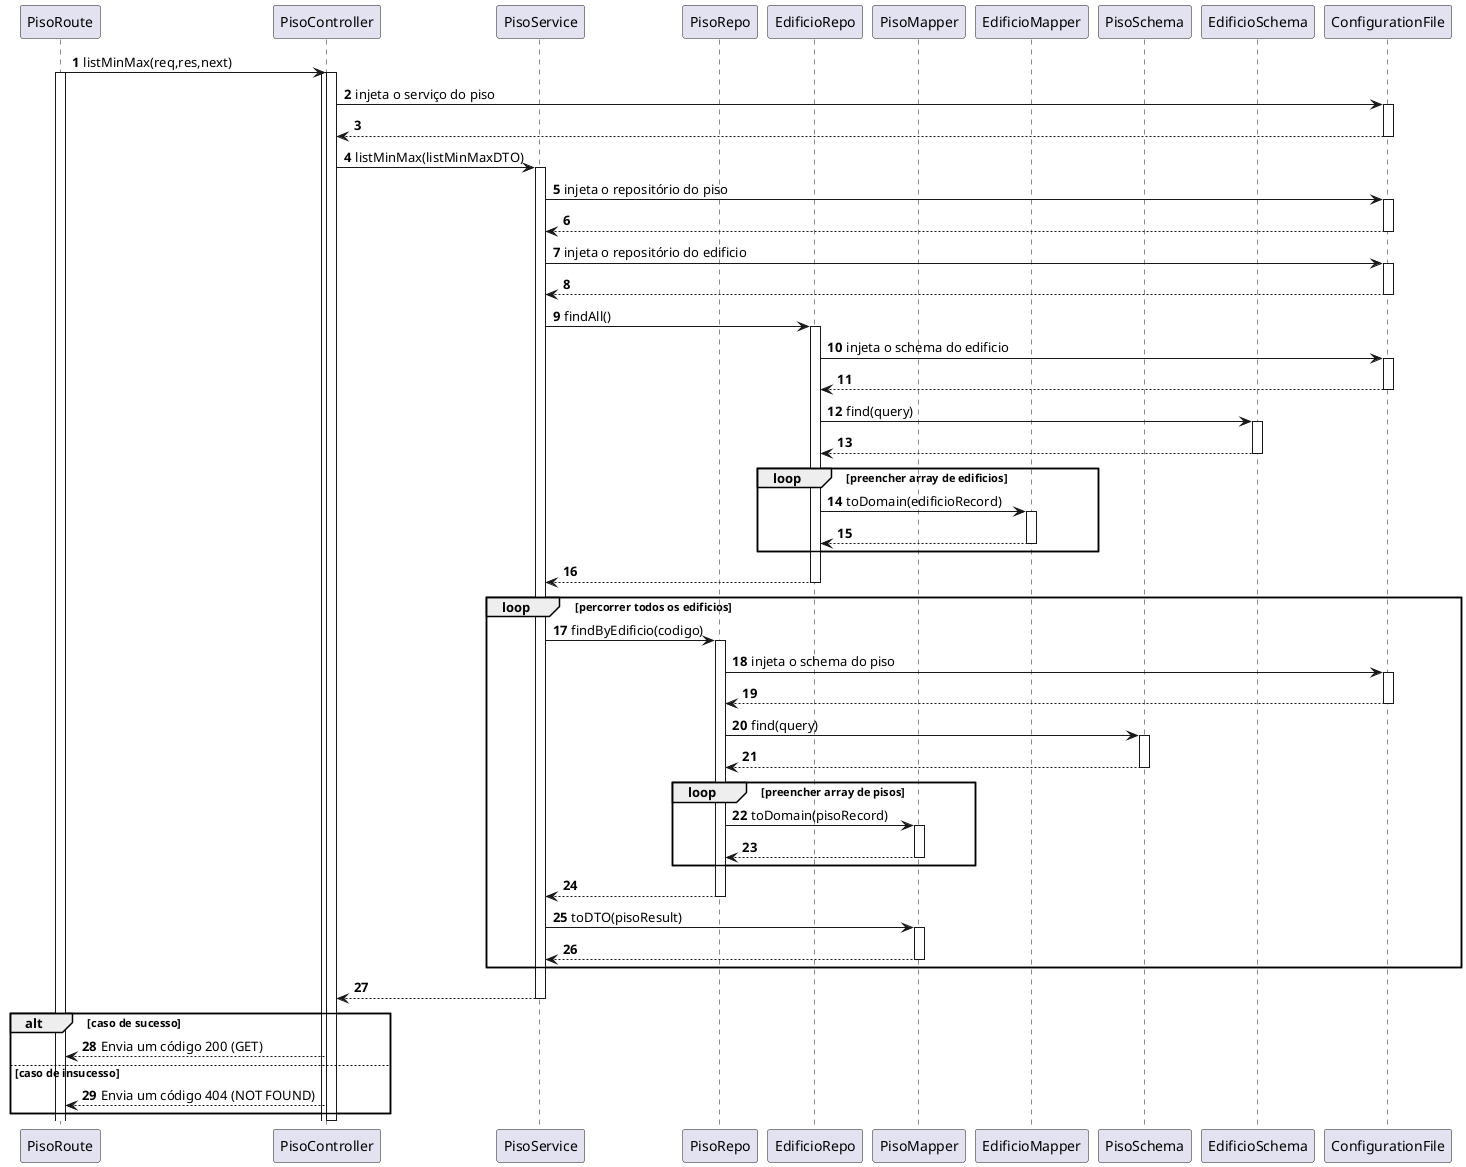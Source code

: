 @startuml sd
autonumber

participant PisoRoute as route
participant PisoController as ctrl
participant PisoService as svc
participant PisoRepo as repo
participant EdificioRepo as erepo
participant PisoMapper as mapper
participant EdificioMapper as emapper
participant PisoSchema as schema
participant EdificioSchema as eschema
participant ConfigurationFile as conf


route -> ctrl++ : listMinMax(req,res,next)
route++
ctrl++
ctrl -> conf : injeta o serviço do piso
conf++
conf --> ctrl
conf--
ctrl -> svc : listMinMax(listMinMaxDTO)
svc++
svc -> conf : injeta o repositório do piso
conf++
conf --> svc
conf--
svc -> conf : injeta o repositório do edificio
conf++
conf --> svc
conf--

svc -> erepo: findAll()
erepo++
erepo -> conf : injeta o schema do edificio
conf++
conf --> erepo
conf--
erepo -> eschema : find(query)
eschema++
eschema --> erepo
eschema--
loop preencher array de edificios
    erepo -> emapper : toDomain(edificioRecord)
    emapper++
    emapper --> erepo
    emapper--
end
emapper--
erepo --> svc
erepo--



loop percorrer todos os edificios
    svc -> repo : findByEdificio(codigo)
    repo++
    repo -> conf : injeta o schema do piso
    conf++
    conf --> repo
    conf--
    repo -> schema : find(query)
    schema++


    schema --> repo
    schema--
    loop preencher array de pisos
        repo -> mapper : toDomain(pisoRecord)
        mapper++
        mapper --> repo
        mapper--
    end
    mapper--

    repo --> svc
    repo--
    svc -> mapper : toDTO(pisoResult)
    mapper++
    mapper --> svc
    mapper--
end
svc --> ctrl
svc--


alt caso de sucesso
    ctrl --> route : Envia um código 200 (GET)
else caso de insucesso
    ctrl --> route : Envia um código 404 (NOT FOUND)
end
ctrl--

